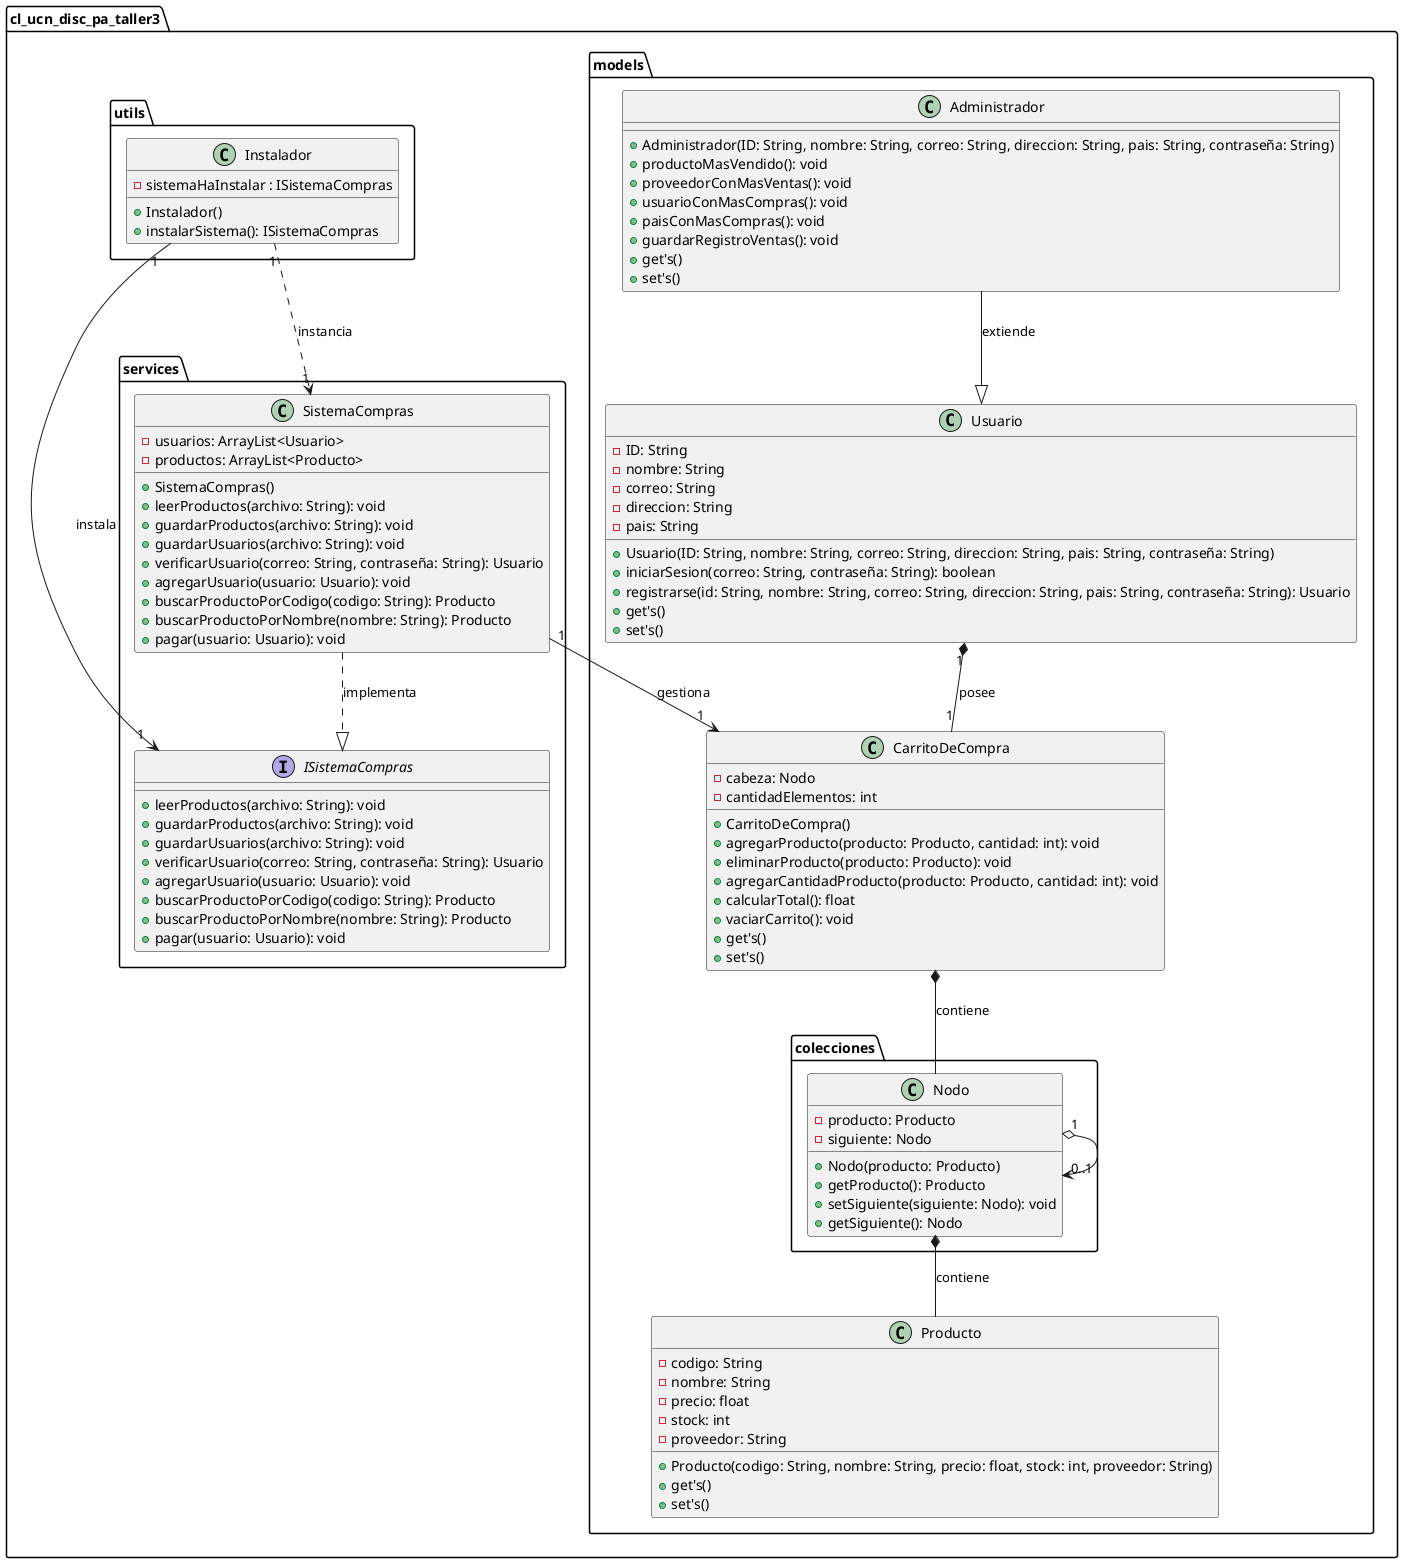 @startuml
'https://plantuml.com/class-diagram

package cl_ucn_disc_pa_taller3 {

package models{

class Usuario {
-ID: String
-nombre: String
-correo: String
-direccion: String
-pais: String
+Usuario(ID: String, nombre: String, correo: String, direccion: String, pais: String, contraseña: String)
+iniciarSesion(correo: String, contraseña: String): boolean
+registrarse(id: String, nombre: String, correo: String, direccion: String, pais: String, contraseña: String): Usuario
+get's()
+set's()
}

class Producto {
-codigo: String
-nombre: String
-precio: float
-stock: int
-proveedor: String
+Producto(codigo: String, nombre: String, precio: float, stock: int, proveedor: String)
+get's()
+set's()
}

class Administrador {
+Administrador(ID: String, nombre: String, correo: String, direccion: String, pais: String, contraseña: String)
+productoMasVendido(): void
+proveedorConMasVentas(): void
+usuarioConMasCompras(): void
+paisConMasCompras(): void
+guardarRegistroVentas(): void
+get's()
+set's()
}

class CarritoDeCompra{
-cabeza: Nodo
-cantidadElementos: int
+CarritoDeCompra()
+agregarProducto(producto: Producto, cantidad: int): void
+eliminarProducto(producto: Producto): void
+agregarCantidadProducto(producto: Producto, cantidad: int): void
+calcularTotal(): float
+vaciarCarrito(): void
+get's()
+set's()
}

package colecciones{

class Nodo{
-producto: Producto
-siguiente: Nodo
+Nodo(producto: Producto)
+getProducto(): Producto
+setSiguiente(siguiente: Nodo): void
+getSiguiente(): Nodo
}




}


}





package services{
interface ISistemaCompras {
+leerProductos(archivo: String): void
+guardarProductos(archivo: String): void
+guardarUsuarios(archivo: String): void
+verificarUsuario(correo: String, contraseña: String): Usuario
+agregarUsuario(usuario: Usuario): void
+buscarProductoPorCodigo(codigo: String): Producto
+buscarProductoPorNombre(nombre: String): Producto
+pagar(usuario: Usuario): void
}

class SistemaCompras {
-usuarios: ArrayList<Usuario>
-productos: ArrayList<Producto>

+SistemaCompras()
+leerProductos(archivo: String): void
+guardarProductos(archivo: String): void
+guardarUsuarios(archivo: String): void
+verificarUsuario(correo: String, contraseña: String): Usuario
+agregarUsuario(usuario: Usuario): void
+buscarProductoPorCodigo(codigo: String): Producto
+buscarProductoPorNombre(nombre: String): Producto
+pagar(usuario: Usuario): void
}
}

package utils{
class Instalador{
- sistemaHaInstalar : ISistemaCompras
+ Instalador()
+ instalarSistema(): ISistemaCompras
}
}
}

Instalador "1" ..> "1" SistemaCompras: instancia
Instalador "1" --> "1" ISistemaCompras: instala
SistemaCompras ..|> ISistemaCompras: implementa
Administrador --|> Usuario: extiende
Usuario "1" *-- "1" CarritoDeCompra: posee
CarritoDeCompra *-- Nodo: contiene
Nodo *-- Producto: contiene
SistemaCompras "1" --> "1" CarritoDeCompra: gestiona
Nodo "1" o--> "0..1" Nodo


@enduml